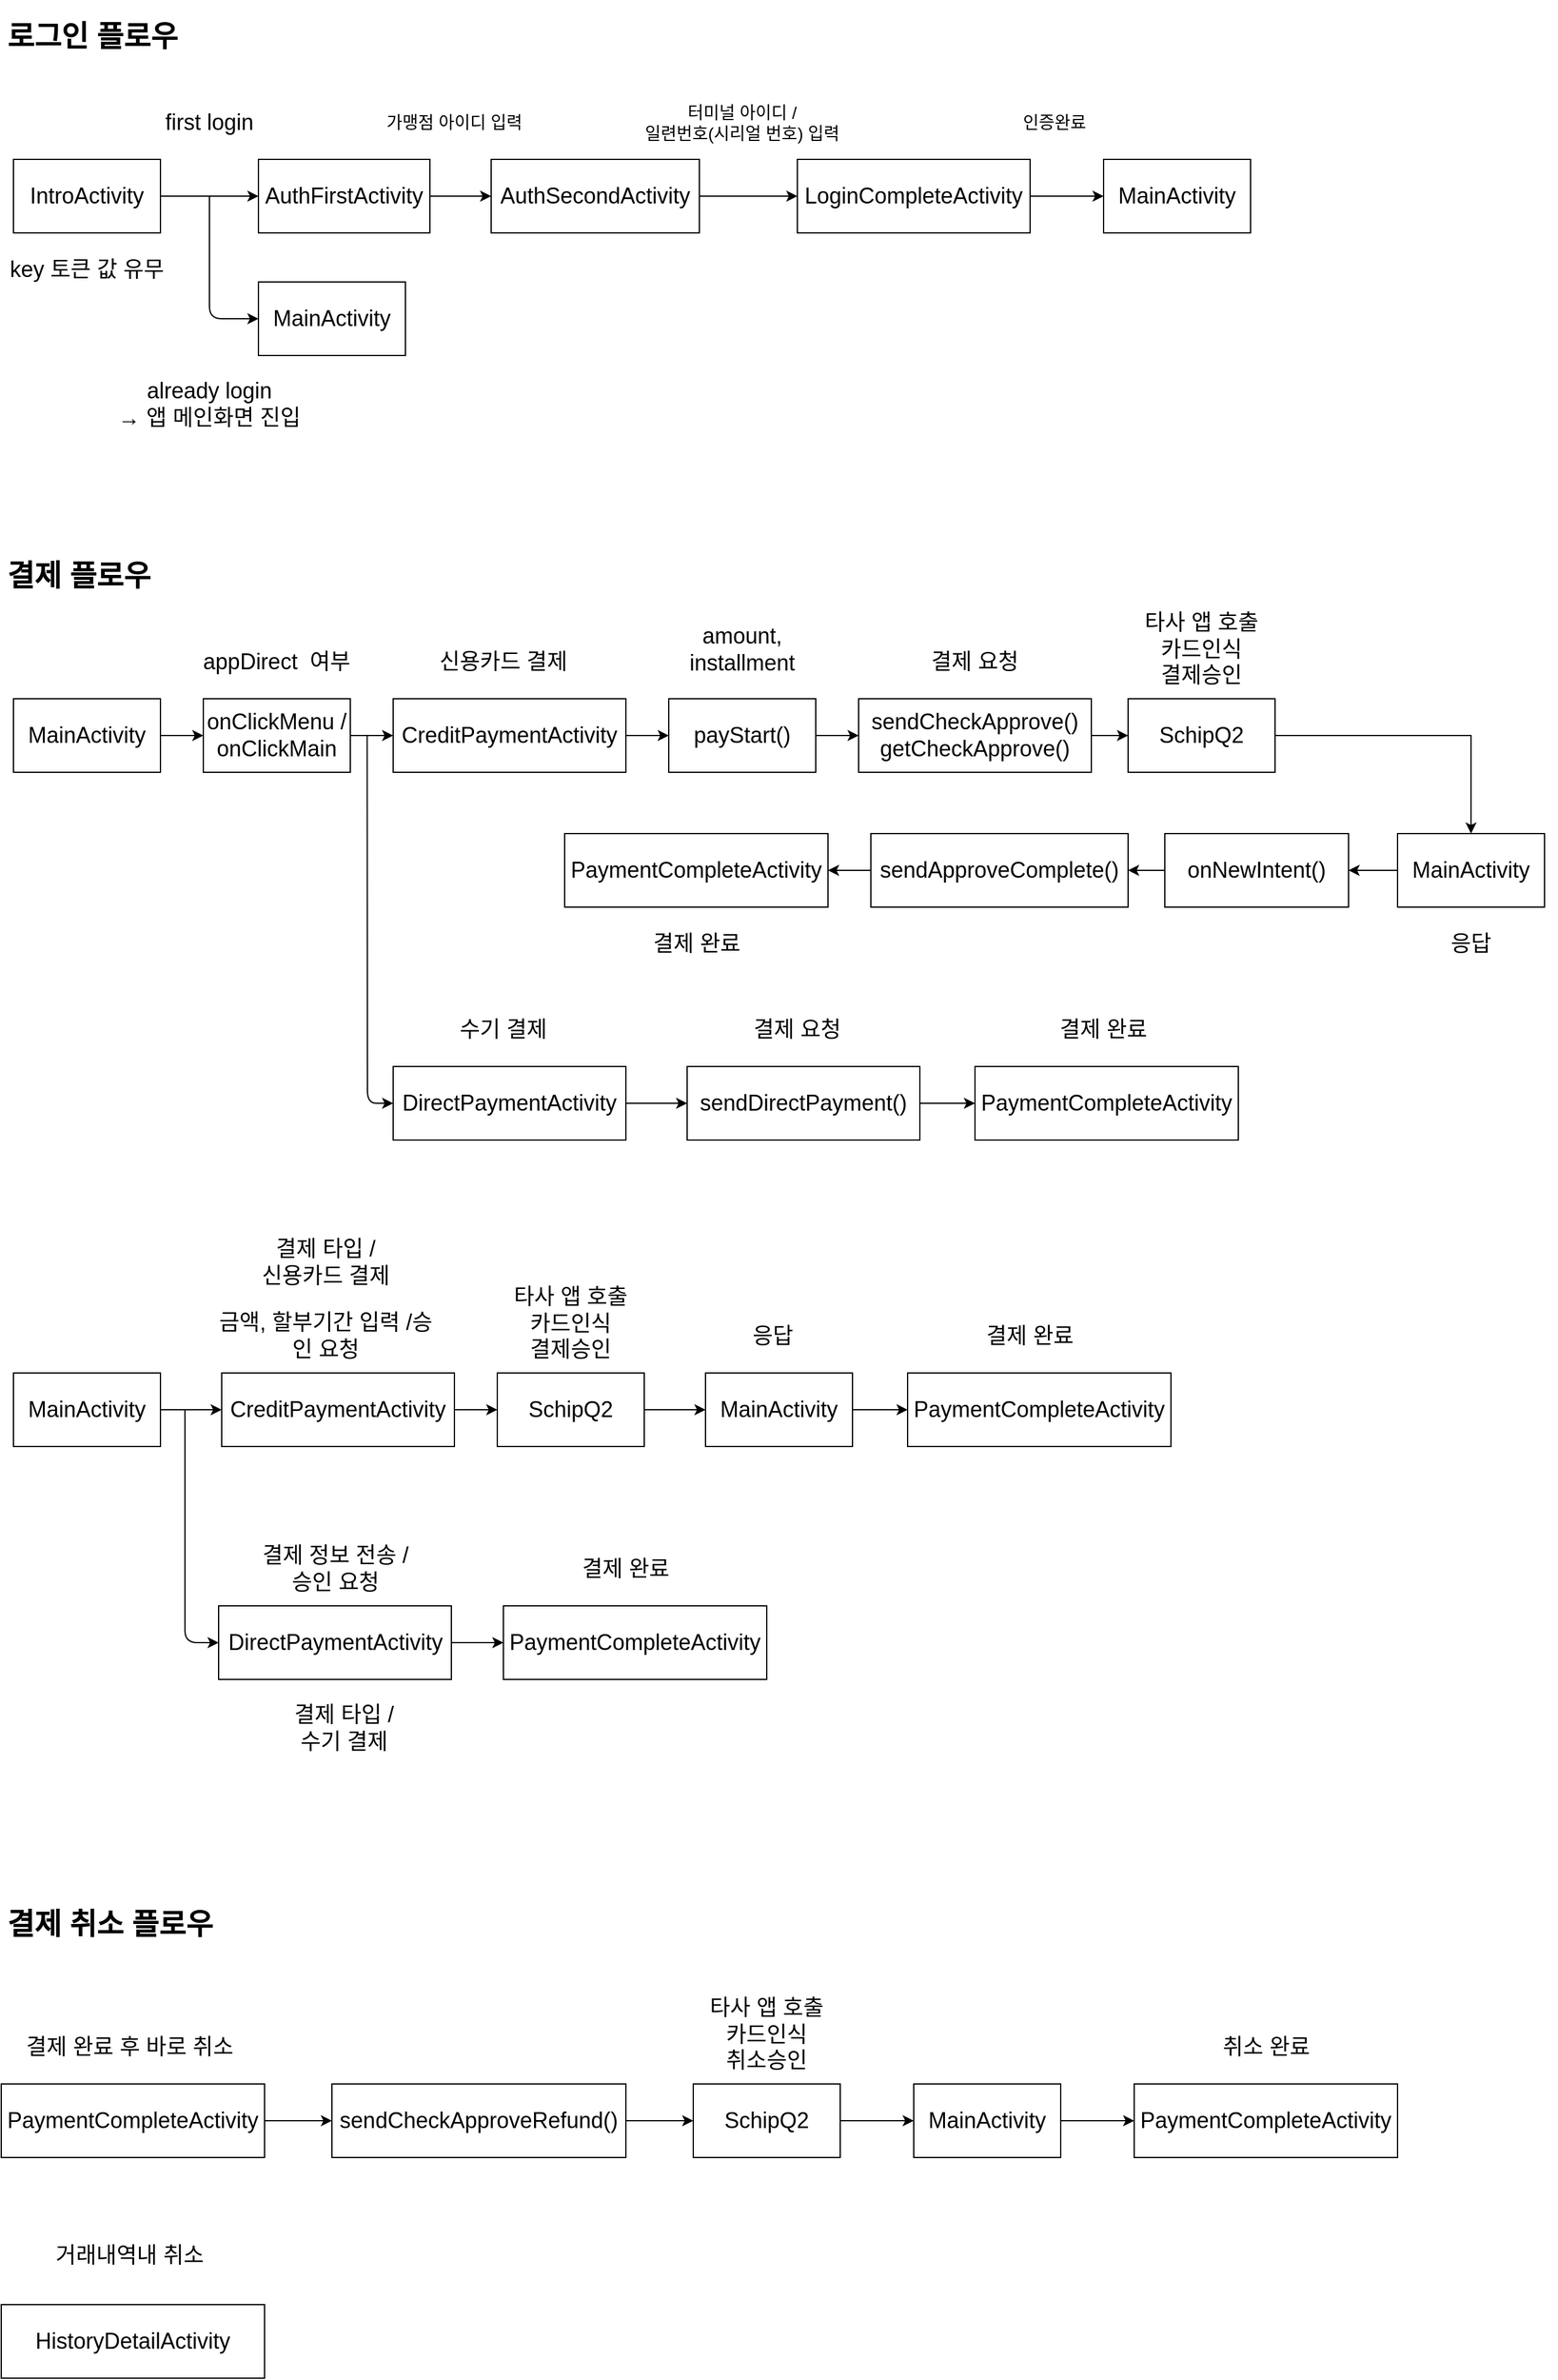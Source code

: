 <mxfile version="13.10.1" type="github">
  <diagram id="XsG1NGjMLy8Txl2xfddT" name="Page-1">
    <mxGraphModel dx="1902" dy="997" grid="1" gridSize="10" guides="1" tooltips="1" connect="1" arrows="1" fold="1" page="0" pageScale="1" pageWidth="1100" pageHeight="850" math="0" shadow="0">
      <root>
        <mxCell id="0" />
        <mxCell id="1" parent="0" />
        <mxCell id="rkTGoCr_PCal79WlTi9f-8" style="edgeStyle=orthogonalEdgeStyle;rounded=0;orthogonalLoop=1;jettySize=auto;html=1;" parent="1" source="rkTGoCr_PCal79WlTi9f-4" target="rkTGoCr_PCal79WlTi9f-5" edge="1">
          <mxGeometry relative="1" as="geometry" />
        </mxCell>
        <mxCell id="rkTGoCr_PCal79WlTi9f-4" value="&lt;font style=&quot;font-size: 18px&quot;&gt;IntroActivity&lt;/font&gt;" style="rounded=0;whiteSpace=wrap;html=1;" parent="1" vertex="1">
          <mxGeometry x="50" y="150" width="120" height="60" as="geometry" />
        </mxCell>
        <mxCell id="rkTGoCr_PCal79WlTi9f-24" value="" style="edgeStyle=orthogonalEdgeStyle;rounded=0;orthogonalLoop=1;jettySize=auto;html=1;" parent="1" source="rkTGoCr_PCal79WlTi9f-5" target="rkTGoCr_PCal79WlTi9f-16" edge="1">
          <mxGeometry relative="1" as="geometry" />
        </mxCell>
        <mxCell id="rkTGoCr_PCal79WlTi9f-5" value="&lt;font style=&quot;font-size: 18px&quot;&gt;AuthFirstActivity&lt;/font&gt;" style="rounded=0;whiteSpace=wrap;html=1;" parent="1" vertex="1">
          <mxGeometry x="250" y="150" width="140" height="60" as="geometry" />
        </mxCell>
        <mxCell id="rkTGoCr_PCal79WlTi9f-6" value="&lt;font style=&quot;font-size: 18px&quot;&gt;MainActivity&lt;/font&gt;" style="rounded=0;whiteSpace=wrap;html=1;" parent="1" vertex="1">
          <mxGeometry x="250" y="250" width="120" height="60" as="geometry" />
        </mxCell>
        <mxCell id="rkTGoCr_PCal79WlTi9f-11" value="&lt;h1&gt;로그인 플로우&lt;/h1&gt;" style="text;html=1;strokeColor=none;fillColor=none;spacing=5;spacingTop=-20;whiteSpace=wrap;overflow=hidden;rounded=0;" parent="1" vertex="1">
          <mxGeometry x="40" y="30" width="160" height="40" as="geometry" />
        </mxCell>
        <mxCell id="rkTGoCr_PCal79WlTi9f-12" value="&lt;h1&gt;결제 플로우&lt;/h1&gt;" style="text;html=1;strokeColor=none;fillColor=none;spacing=5;spacingTop=-20;whiteSpace=wrap;overflow=hidden;rounded=0;" parent="1" vertex="1">
          <mxGeometry x="40" y="470" width="160" height="40" as="geometry" />
        </mxCell>
        <mxCell id="rkTGoCr_PCal79WlTi9f-13" value="&lt;span style=&quot;font-size: 18px&quot;&gt;first login&lt;/span&gt;" style="text;html=1;strokeColor=none;fillColor=none;align=center;verticalAlign=middle;whiteSpace=wrap;rounded=0;" parent="1" vertex="1">
          <mxGeometry x="140" y="100" width="140" height="40" as="geometry" />
        </mxCell>
        <mxCell id="rkTGoCr_PCal79WlTi9f-14" value="" style="endArrow=classic;html=1;entryX=0;entryY=0.5;entryDx=0;entryDy=0;" parent="1" target="rkTGoCr_PCal79WlTi9f-6" edge="1">
          <mxGeometry width="50" height="50" relative="1" as="geometry">
            <mxPoint x="210" y="180" as="sourcePoint" />
            <mxPoint x="190" y="280" as="targetPoint" />
            <Array as="points">
              <mxPoint x="210" y="280" />
            </Array>
          </mxGeometry>
        </mxCell>
        <mxCell id="rkTGoCr_PCal79WlTi9f-15" value="&lt;span style=&quot;font-size: 18px&quot;&gt;already login&lt;br&gt;→ 앱 메인화면 진입&lt;br&gt;&lt;/span&gt;" style="text;html=1;strokeColor=none;fillColor=none;align=center;verticalAlign=middle;whiteSpace=wrap;rounded=0;" parent="1" vertex="1">
          <mxGeometry x="120" y="330" width="180" height="40" as="geometry" />
        </mxCell>
        <mxCell id="rkTGoCr_PCal79WlTi9f-25" value="" style="edgeStyle=orthogonalEdgeStyle;rounded=0;orthogonalLoop=1;jettySize=auto;html=1;" parent="1" source="rkTGoCr_PCal79WlTi9f-16" target="rkTGoCr_PCal79WlTi9f-20" edge="1">
          <mxGeometry relative="1" as="geometry" />
        </mxCell>
        <mxCell id="rkTGoCr_PCal79WlTi9f-16" value="&lt;font style=&quot;font-size: 18px&quot;&gt;AuthSecondActivity&lt;/font&gt;" style="rounded=0;whiteSpace=wrap;html=1;" parent="1" vertex="1">
          <mxGeometry x="440" y="150" width="170" height="60" as="geometry" />
        </mxCell>
        <mxCell id="rkTGoCr_PCal79WlTi9f-17" value="&lt;font style=&quot;font-size: 14px&quot;&gt;가맹점 아이디 입력&lt;/font&gt;" style="text;html=1;strokeColor=none;fillColor=none;align=center;verticalAlign=middle;whiteSpace=wrap;rounded=0;" parent="1" vertex="1">
          <mxGeometry x="340" y="100" width="140" height="40" as="geometry" />
        </mxCell>
        <mxCell id="rkTGoCr_PCal79WlTi9f-18" value="&lt;font style=&quot;font-size: 14px&quot;&gt;터미널 아이디 / &lt;br&gt;일련번호(시리얼 번호) 입력&lt;/font&gt;" style="text;html=1;strokeColor=none;fillColor=none;align=center;verticalAlign=middle;whiteSpace=wrap;rounded=0;" parent="1" vertex="1">
          <mxGeometry x="550" y="100" width="190" height="40" as="geometry" />
        </mxCell>
        <mxCell id="rkTGoCr_PCal79WlTi9f-26" value="" style="edgeStyle=orthogonalEdgeStyle;rounded=0;orthogonalLoop=1;jettySize=auto;html=1;" parent="1" source="rkTGoCr_PCal79WlTi9f-20" target="rkTGoCr_PCal79WlTi9f-22" edge="1">
          <mxGeometry relative="1" as="geometry" />
        </mxCell>
        <mxCell id="rkTGoCr_PCal79WlTi9f-20" value="&lt;font style=&quot;font-size: 18px&quot;&gt;LoginCompleteActivity&lt;/font&gt;" style="rounded=0;whiteSpace=wrap;html=1;" parent="1" vertex="1">
          <mxGeometry x="690" y="150" width="190" height="60" as="geometry" />
        </mxCell>
        <mxCell id="rkTGoCr_PCal79WlTi9f-21" value="&lt;font style=&quot;font-size: 14px&quot;&gt;인증완료&lt;/font&gt;" style="text;html=1;strokeColor=none;fillColor=none;align=center;verticalAlign=middle;whiteSpace=wrap;rounded=0;" parent="1" vertex="1">
          <mxGeometry x="830" y="100" width="140" height="40" as="geometry" />
        </mxCell>
        <mxCell id="rkTGoCr_PCal79WlTi9f-22" value="&lt;font style=&quot;font-size: 18px&quot;&gt;MainActivity&lt;/font&gt;" style="rounded=0;whiteSpace=wrap;html=1;" parent="1" vertex="1">
          <mxGeometry x="940" y="150" width="120" height="60" as="geometry" />
        </mxCell>
        <mxCell id="mfMiC9CGdWcLCocoqDuJ-2" value="" style="edgeStyle=orthogonalEdgeStyle;rounded=0;orthogonalLoop=1;jettySize=auto;html=1;" edge="1" parent="1" source="rkTGoCr_PCal79WlTi9f-23" target="Q_B2u1Nn1Y0NjtZ0O8QM-1">
          <mxGeometry relative="1" as="geometry" />
        </mxCell>
        <mxCell id="rkTGoCr_PCal79WlTi9f-23" value="&lt;font style=&quot;font-size: 18px&quot;&gt;MainActivity&lt;/font&gt;" style="rounded=0;whiteSpace=wrap;html=1;" parent="1" vertex="1">
          <mxGeometry x="50" y="590" width="120" height="60" as="geometry" />
        </mxCell>
        <mxCell id="rkTGoCr_PCal79WlTi9f-30" value="&lt;span style=&quot;font-size: 18px&quot;&gt;key 토큰 값 유무&lt;/span&gt;" style="text;html=1;strokeColor=none;fillColor=none;align=center;verticalAlign=middle;whiteSpace=wrap;rounded=0;" parent="1" vertex="1">
          <mxGeometry x="40" y="220" width="140" height="40" as="geometry" />
        </mxCell>
        <mxCell id="mfMiC9CGdWcLCocoqDuJ-3" value="" style="edgeStyle=orthogonalEdgeStyle;rounded=0;orthogonalLoop=1;jettySize=auto;html=1;" edge="1" parent="1" source="Q_B2u1Nn1Y0NjtZ0O8QM-1" target="Q_B2u1Nn1Y0NjtZ0O8QM-3">
          <mxGeometry relative="1" as="geometry" />
        </mxCell>
        <mxCell id="Q_B2u1Nn1Y0NjtZ0O8QM-1" value="&lt;font style=&quot;font-size: 18px&quot;&gt;onClickMenu /&lt;br&gt;onClickMain&lt;br&gt;&lt;/font&gt;" style="rounded=0;whiteSpace=wrap;html=1;" parent="1" vertex="1">
          <mxGeometry x="205" y="590" width="120" height="60" as="geometry" />
        </mxCell>
        <mxCell id="mfMiC9CGdWcLCocoqDuJ-4" value="" style="edgeStyle=orthogonalEdgeStyle;rounded=0;orthogonalLoop=1;jettySize=auto;html=1;" edge="1" parent="1" source="Q_B2u1Nn1Y0NjtZ0O8QM-3" target="Q_B2u1Nn1Y0NjtZ0O8QM-9">
          <mxGeometry relative="1" as="geometry" />
        </mxCell>
        <mxCell id="Q_B2u1Nn1Y0NjtZ0O8QM-3" value="&lt;font style=&quot;font-size: 18px&quot;&gt;CreditPaymentActivity&lt;br&gt;&lt;/font&gt;" style="rounded=0;whiteSpace=wrap;html=1;" parent="1" vertex="1">
          <mxGeometry x="360" y="590" width="190" height="60" as="geometry" />
        </mxCell>
        <mxCell id="mfMiC9CGdWcLCocoqDuJ-18" value="" style="edgeStyle=orthogonalEdgeStyle;rounded=0;orthogonalLoop=1;jettySize=auto;html=1;" edge="1" parent="1" source="Q_B2u1Nn1Y0NjtZ0O8QM-4" target="0Azxwh3zIwe1iMM0iR9Q-50">
          <mxGeometry relative="1" as="geometry" />
        </mxCell>
        <mxCell id="Q_B2u1Nn1Y0NjtZ0O8QM-4" value="&lt;font style=&quot;font-size: 18px&quot;&gt;DirectPaymentActivity&lt;br&gt;&lt;/font&gt;" style="rounded=0;whiteSpace=wrap;html=1;" parent="1" vertex="1">
          <mxGeometry x="360" y="890" width="190" height="60" as="geometry" />
        </mxCell>
        <mxCell id="Q_B2u1Nn1Y0NjtZ0O8QM-6" value="&lt;span style=&quot;font-size: 18px&quot;&gt;appDirect&amp;nbsp; 여부&lt;/span&gt;" style="text;html=1;strokeColor=none;fillColor=none;align=center;verticalAlign=middle;whiteSpace=wrap;rounded=0;" parent="1" vertex="1">
          <mxGeometry x="195" y="540" width="140" height="40" as="geometry" />
        </mxCell>
        <mxCell id="Q_B2u1Nn1Y0NjtZ0O8QM-7" value="&lt;span style=&quot;font-size: 18px&quot;&gt;신용카드 결제&lt;/span&gt;" style="text;html=1;strokeColor=none;fillColor=none;align=center;verticalAlign=middle;whiteSpace=wrap;rounded=0;" parent="1" vertex="1">
          <mxGeometry x="380" y="540" width="140" height="40" as="geometry" />
        </mxCell>
        <mxCell id="Q_B2u1Nn1Y0NjtZ0O8QM-8" value="&lt;span style=&quot;font-size: 18px&quot;&gt;수기 결제&lt;/span&gt;" style="text;html=1;strokeColor=none;fillColor=none;align=center;verticalAlign=middle;whiteSpace=wrap;rounded=0;" parent="1" vertex="1">
          <mxGeometry x="380" y="840" width="140" height="40" as="geometry" />
        </mxCell>
        <mxCell id="mfMiC9CGdWcLCocoqDuJ-5" value="" style="edgeStyle=orthogonalEdgeStyle;rounded=0;orthogonalLoop=1;jettySize=auto;html=1;" edge="1" parent="1" source="Q_B2u1Nn1Y0NjtZ0O8QM-9" target="Q_B2u1Nn1Y0NjtZ0O8QM-11">
          <mxGeometry relative="1" as="geometry" />
        </mxCell>
        <mxCell id="Q_B2u1Nn1Y0NjtZ0O8QM-9" value="&lt;font style=&quot;font-size: 18px&quot;&gt;payStart()&lt;/font&gt;" style="rounded=0;whiteSpace=wrap;html=1;" parent="1" vertex="1">
          <mxGeometry x="585" y="590" width="120" height="60" as="geometry" />
        </mxCell>
        <mxCell id="Q_B2u1Nn1Y0NjtZ0O8QM-10" value="&lt;span style=&quot;font-size: 18px&quot;&gt;amount, installment&lt;/span&gt;" style="text;html=1;strokeColor=none;fillColor=none;align=center;verticalAlign=middle;whiteSpace=wrap;rounded=0;" parent="1" vertex="1">
          <mxGeometry x="575" y="530" width="140" height="40" as="geometry" />
        </mxCell>
        <mxCell id="0Azxwh3zIwe1iMM0iR9Q-41" value="" style="edgeStyle=orthogonalEdgeStyle;rounded=0;orthogonalLoop=1;jettySize=auto;html=1;" parent="1" source="Q_B2u1Nn1Y0NjtZ0O8QM-11" target="Q_B2u1Nn1Y0NjtZ0O8QM-12" edge="1">
          <mxGeometry relative="1" as="geometry" />
        </mxCell>
        <mxCell id="Q_B2u1Nn1Y0NjtZ0O8QM-11" value="&lt;font style=&quot;font-size: 18px&quot;&gt;sendCheckApprove()&lt;br&gt;getCheckApprove()&lt;br&gt;&lt;/font&gt;" style="rounded=0;whiteSpace=wrap;html=1;" parent="1" vertex="1">
          <mxGeometry x="740" y="590" width="190" height="60" as="geometry" />
        </mxCell>
        <mxCell id="0Azxwh3zIwe1iMM0iR9Q-39" value="" style="edgeStyle=orthogonalEdgeStyle;rounded=0;orthogonalLoop=1;jettySize=auto;html=1;" parent="1" source="Q_B2u1Nn1Y0NjtZ0O8QM-12" target="Q_B2u1Nn1Y0NjtZ0O8QM-15" edge="1">
          <mxGeometry relative="1" as="geometry" />
        </mxCell>
        <mxCell id="Q_B2u1Nn1Y0NjtZ0O8QM-12" value="&lt;font style=&quot;font-size: 18px&quot;&gt;SchipQ2&lt;/font&gt;" style="rounded=0;whiteSpace=wrap;html=1;" parent="1" vertex="1">
          <mxGeometry x="960" y="590" width="120" height="60" as="geometry" />
        </mxCell>
        <mxCell id="0Azxwh3zIwe1iMM0iR9Q-40" value="" style="edgeStyle=orthogonalEdgeStyle;rounded=0;orthogonalLoop=1;jettySize=auto;html=1;entryX=1;entryY=0.5;entryDx=0;entryDy=0;" parent="1" source="Q_B2u1Nn1Y0NjtZ0O8QM-15" target="Q_B2u1Nn1Y0NjtZ0O8QM-17" edge="1">
          <mxGeometry relative="1" as="geometry" />
        </mxCell>
        <mxCell id="Q_B2u1Nn1Y0NjtZ0O8QM-15" value="&lt;font style=&quot;font-size: 18px&quot;&gt;MainActivity&lt;/font&gt;" style="rounded=0;whiteSpace=wrap;html=1;" parent="1" vertex="1">
          <mxGeometry x="1180" y="700" width="120" height="60" as="geometry" />
        </mxCell>
        <mxCell id="mfMiC9CGdWcLCocoqDuJ-7" value="" style="edgeStyle=orthogonalEdgeStyle;rounded=0;orthogonalLoop=1;jettySize=auto;html=1;" edge="1" parent="1" source="Q_B2u1Nn1Y0NjtZ0O8QM-17" target="0Azxwh3zIwe1iMM0iR9Q-7">
          <mxGeometry relative="1" as="geometry" />
        </mxCell>
        <mxCell id="Q_B2u1Nn1Y0NjtZ0O8QM-17" value="&lt;font style=&quot;font-size: 18px&quot;&gt;onNewIntent()&lt;br&gt;&lt;/font&gt;" style="rounded=0;whiteSpace=wrap;html=1;" parent="1" vertex="1">
          <mxGeometry x="990" y="700" width="150" height="60" as="geometry" />
        </mxCell>
        <mxCell id="Q_B2u1Nn1Y0NjtZ0O8QM-18" value="&lt;span style=&quot;font-size: 18px&quot;&gt;타사 앱 호출&lt;br&gt;&lt;/span&gt;&lt;span style=&quot;font-size: 18px&quot;&gt;카드인식&lt;/span&gt;&lt;span style=&quot;font-size: 18px&quot;&gt;&lt;br&gt;결제승인&lt;br&gt;&lt;/span&gt;" style="text;html=1;strokeColor=none;fillColor=none;align=center;verticalAlign=middle;whiteSpace=wrap;rounded=0;" parent="1" vertex="1">
          <mxGeometry x="950" y="530" width="140" height="40" as="geometry" />
        </mxCell>
        <mxCell id="Q_B2u1Nn1Y0NjtZ0O8QM-19" value="&lt;span style=&quot;font-size: 18px&quot;&gt;응답&lt;/span&gt;" style="text;html=1;strokeColor=none;fillColor=none;align=center;verticalAlign=middle;whiteSpace=wrap;rounded=0;" parent="1" vertex="1">
          <mxGeometry x="1170" y="770" width="140" height="40" as="geometry" />
        </mxCell>
        <mxCell id="Q_B2u1Nn1Y0NjtZ0O8QM-20" value="&lt;span style=&quot;font-size: 18px&quot;&gt;결제 요청&lt;/span&gt;" style="text;html=1;strokeColor=none;fillColor=none;align=center;verticalAlign=middle;whiteSpace=wrap;rounded=0;" parent="1" vertex="1">
          <mxGeometry x="765" y="540" width="140" height="40" as="geometry" />
        </mxCell>
        <mxCell id="mfMiC9CGdWcLCocoqDuJ-32" value="" style="edgeStyle=orthogonalEdgeStyle;rounded=0;orthogonalLoop=1;jettySize=auto;html=1;" edge="1" parent="1" source="0Azxwh3zIwe1iMM0iR9Q-1" target="0Azxwh3zIwe1iMM0iR9Q-2">
          <mxGeometry relative="1" as="geometry" />
        </mxCell>
        <mxCell id="0Azxwh3zIwe1iMM0iR9Q-1" value="&lt;font style=&quot;font-size: 18px&quot;&gt;PaymentCompleteActivity&lt;br&gt;&lt;/font&gt;" style="rounded=0;whiteSpace=wrap;html=1;" parent="1" vertex="1">
          <mxGeometry x="40" y="1720" width="215" height="60" as="geometry" />
        </mxCell>
        <mxCell id="mfMiC9CGdWcLCocoqDuJ-33" value="" style="edgeStyle=orthogonalEdgeStyle;rounded=0;orthogonalLoop=1;jettySize=auto;html=1;" edge="1" parent="1" source="0Azxwh3zIwe1iMM0iR9Q-2" target="0Azxwh3zIwe1iMM0iR9Q-4">
          <mxGeometry relative="1" as="geometry" />
        </mxCell>
        <mxCell id="0Azxwh3zIwe1iMM0iR9Q-2" value="&lt;font style=&quot;font-size: 18px&quot;&gt;sendCheckApproveRefund()&lt;/font&gt;" style="rounded=0;whiteSpace=wrap;html=1;" parent="1" vertex="1">
          <mxGeometry x="310" y="1720" width="240" height="60" as="geometry" />
        </mxCell>
        <mxCell id="0Azxwh3zIwe1iMM0iR9Q-3" value="&lt;h1&gt;결제 취소 플로우&lt;/h1&gt;" style="text;html=1;strokeColor=none;fillColor=none;spacing=5;spacingTop=-20;whiteSpace=wrap;overflow=hidden;rounded=0;" parent="1" vertex="1">
          <mxGeometry x="40" y="1570" width="200" height="40" as="geometry" />
        </mxCell>
        <mxCell id="mfMiC9CGdWcLCocoqDuJ-34" value="" style="edgeStyle=orthogonalEdgeStyle;rounded=0;orthogonalLoop=1;jettySize=auto;html=1;" edge="1" parent="1" source="0Azxwh3zIwe1iMM0iR9Q-4" target="mfMiC9CGdWcLCocoqDuJ-29">
          <mxGeometry relative="1" as="geometry" />
        </mxCell>
        <mxCell id="0Azxwh3zIwe1iMM0iR9Q-4" value="&lt;font style=&quot;font-size: 18px&quot;&gt;SchipQ2&lt;/font&gt;" style="rounded=0;whiteSpace=wrap;html=1;" parent="1" vertex="1">
          <mxGeometry x="605" y="1720" width="120" height="60" as="geometry" />
        </mxCell>
        <mxCell id="0Azxwh3zIwe1iMM0iR9Q-5" value="&lt;span style=&quot;font-size: 18px&quot;&gt;타사 앱 호출&lt;br&gt;카드인식&lt;br&gt;취소승인&lt;br&gt;&lt;/span&gt;" style="text;html=1;strokeColor=none;fillColor=none;align=center;verticalAlign=middle;whiteSpace=wrap;rounded=0;" parent="1" vertex="1">
          <mxGeometry x="595" y="1660" width="140" height="40" as="geometry" />
        </mxCell>
        <mxCell id="0Azxwh3zIwe1iMM0iR9Q-6" value="&lt;font style=&quot;font-size: 18px&quot;&gt;PaymentCompleteActivity&lt;br&gt;&lt;/font&gt;" style="rounded=0;whiteSpace=wrap;html=1;" parent="1" vertex="1">
          <mxGeometry x="500" y="700" width="215" height="60" as="geometry" />
        </mxCell>
        <mxCell id="mfMiC9CGdWcLCocoqDuJ-8" value="" style="edgeStyle=orthogonalEdgeStyle;rounded=0;orthogonalLoop=1;jettySize=auto;html=1;" edge="1" parent="1" source="0Azxwh3zIwe1iMM0iR9Q-7" target="0Azxwh3zIwe1iMM0iR9Q-6">
          <mxGeometry relative="1" as="geometry" />
        </mxCell>
        <mxCell id="0Azxwh3zIwe1iMM0iR9Q-7" value="&lt;font style=&quot;font-size: 18px&quot;&gt;sendApproveComplete()&lt;br&gt;&lt;/font&gt;" style="rounded=0;whiteSpace=wrap;html=1;" parent="1" vertex="1">
          <mxGeometry x="750" y="700" width="210" height="60" as="geometry" />
        </mxCell>
        <mxCell id="0Azxwh3zIwe1iMM0iR9Q-32" value="" style="edgeStyle=orthogonalEdgeStyle;rounded=0;orthogonalLoop=1;jettySize=auto;html=1;" parent="1" source="0Azxwh3zIwe1iMM0iR9Q-13" target="0Azxwh3zIwe1iMM0iR9Q-15" edge="1">
          <mxGeometry relative="1" as="geometry">
            <Array as="points">
              <mxPoint x="190" y="1170" />
              <mxPoint x="190" y="1170" />
            </Array>
          </mxGeometry>
        </mxCell>
        <mxCell id="0Azxwh3zIwe1iMM0iR9Q-13" value="&lt;font style=&quot;font-size: 18px&quot;&gt;MainActivity&lt;/font&gt;" style="rounded=0;whiteSpace=wrap;html=1;" parent="1" vertex="1">
          <mxGeometry x="50" y="1140" width="120" height="60" as="geometry" />
        </mxCell>
        <mxCell id="0Azxwh3zIwe1iMM0iR9Q-33" value="" style="edgeStyle=orthogonalEdgeStyle;rounded=0;orthogonalLoop=1;jettySize=auto;html=1;" parent="1" source="0Azxwh3zIwe1iMM0iR9Q-15" target="0Azxwh3zIwe1iMM0iR9Q-21" edge="1">
          <mxGeometry relative="1" as="geometry" />
        </mxCell>
        <mxCell id="0Azxwh3zIwe1iMM0iR9Q-15" value="&lt;font style=&quot;font-size: 18px&quot;&gt;CreditPaymentActivity&lt;br&gt;&lt;/font&gt;" style="rounded=0;whiteSpace=wrap;html=1;" parent="1" vertex="1">
          <mxGeometry x="220" y="1140" width="190" height="60" as="geometry" />
        </mxCell>
        <mxCell id="0Azxwh3zIwe1iMM0iR9Q-17" value="&lt;span style=&quot;font-size: 18px&quot;&gt;금액, 할부기간 입력 /승인 요청&lt;/span&gt;" style="text;html=1;strokeColor=none;fillColor=none;align=center;verticalAlign=middle;whiteSpace=wrap;rounded=0;" parent="1" vertex="1">
          <mxGeometry x="215" y="1090" width="180" height="40" as="geometry" />
        </mxCell>
        <mxCell id="0Azxwh3zIwe1iMM0iR9Q-34" value="" style="edgeStyle=orthogonalEdgeStyle;rounded=0;orthogonalLoop=1;jettySize=auto;html=1;" parent="1" source="0Azxwh3zIwe1iMM0iR9Q-21" target="0Azxwh3zIwe1iMM0iR9Q-23" edge="1">
          <mxGeometry relative="1" as="geometry" />
        </mxCell>
        <mxCell id="0Azxwh3zIwe1iMM0iR9Q-21" value="&lt;font style=&quot;font-size: 18px&quot;&gt;SchipQ2&lt;/font&gt;" style="rounded=0;whiteSpace=wrap;html=1;" parent="1" vertex="1">
          <mxGeometry x="445" y="1140" width="120" height="60" as="geometry" />
        </mxCell>
        <mxCell id="0Azxwh3zIwe1iMM0iR9Q-35" value="" style="edgeStyle=orthogonalEdgeStyle;rounded=0;orthogonalLoop=1;jettySize=auto;html=1;" parent="1" source="0Azxwh3zIwe1iMM0iR9Q-23" target="0Azxwh3zIwe1iMM0iR9Q-28" edge="1">
          <mxGeometry relative="1" as="geometry" />
        </mxCell>
        <mxCell id="0Azxwh3zIwe1iMM0iR9Q-23" value="&lt;font style=&quot;font-size: 18px&quot;&gt;MainActivity&lt;/font&gt;" style="rounded=0;whiteSpace=wrap;html=1;" parent="1" vertex="1">
          <mxGeometry x="615" y="1140" width="120" height="60" as="geometry" />
        </mxCell>
        <mxCell id="0Azxwh3zIwe1iMM0iR9Q-26" value="&lt;span style=&quot;font-size: 18px&quot;&gt;응답&lt;/span&gt;" style="text;html=1;strokeColor=none;fillColor=none;align=center;verticalAlign=middle;whiteSpace=wrap;rounded=0;" parent="1" vertex="1">
          <mxGeometry x="600" y="1090" width="140" height="40" as="geometry" />
        </mxCell>
        <mxCell id="0Azxwh3zIwe1iMM0iR9Q-28" value="&lt;font style=&quot;font-size: 18px&quot;&gt;PaymentCompleteActivity&lt;br&gt;&lt;/font&gt;" style="rounded=0;whiteSpace=wrap;html=1;" parent="1" vertex="1">
          <mxGeometry x="780" y="1140" width="215" height="60" as="geometry" />
        </mxCell>
        <mxCell id="0Azxwh3zIwe1iMM0iR9Q-30" value="&lt;span style=&quot;font-size: 18px&quot;&gt;결제 완료&lt;/span&gt;" style="text;html=1;strokeColor=none;fillColor=none;align=center;verticalAlign=middle;whiteSpace=wrap;rounded=0;" parent="1" vertex="1">
          <mxGeometry x="810" y="1090" width="140" height="40" as="geometry" />
        </mxCell>
        <mxCell id="0Azxwh3zIwe1iMM0iR9Q-36" value="&lt;span style=&quot;font-size: 18px&quot;&gt;결제 타입 / &lt;br&gt;신용카드 결제&lt;/span&gt;" style="text;html=1;strokeColor=none;fillColor=none;align=center;verticalAlign=middle;whiteSpace=wrap;rounded=0;" parent="1" vertex="1">
          <mxGeometry x="235" y="1030" width="140" height="40" as="geometry" />
        </mxCell>
        <mxCell id="0Azxwh3zIwe1iMM0iR9Q-38" style="edgeStyle=orthogonalEdgeStyle;rounded=0;orthogonalLoop=1;jettySize=auto;html=1;exitX=0.5;exitY=1;exitDx=0;exitDy=0;" parent="1" source="0Azxwh3zIwe1iMM0iR9Q-17" target="0Azxwh3zIwe1iMM0iR9Q-17" edge="1">
          <mxGeometry relative="1" as="geometry" />
        </mxCell>
        <mxCell id="mfMiC9CGdWcLCocoqDuJ-15" value="" style="edgeStyle=orthogonalEdgeStyle;rounded=0;orthogonalLoop=1;jettySize=auto;html=1;" edge="1" parent="1" source="0Azxwh3zIwe1iMM0iR9Q-43" target="0Azxwh3zIwe1iMM0iR9Q-51">
          <mxGeometry relative="1" as="geometry" />
        </mxCell>
        <mxCell id="0Azxwh3zIwe1iMM0iR9Q-43" value="&lt;font style=&quot;font-size: 18px&quot;&gt;DirectPaymentActivity&lt;br&gt;&lt;/font&gt;" style="rounded=0;whiteSpace=wrap;html=1;" parent="1" vertex="1">
          <mxGeometry x="217.5" y="1330" width="190" height="60" as="geometry" />
        </mxCell>
        <mxCell id="0Azxwh3zIwe1iMM0iR9Q-48" value="&lt;span style=&quot;font-size: 18px&quot;&gt;결제 타입 / &lt;br&gt;수기 결제&lt;/span&gt;" style="text;html=1;strokeColor=none;fillColor=none;align=center;verticalAlign=middle;whiteSpace=wrap;rounded=0;" parent="1" vertex="1">
          <mxGeometry x="250" y="1410" width="140" height="40" as="geometry" />
        </mxCell>
        <mxCell id="0Azxwh3zIwe1iMM0iR9Q-49" value="&lt;span style=&quot;font-size: 18px&quot;&gt;결제 정보 전송 /&lt;br&gt;승인 요청&lt;br&gt;&lt;/span&gt;" style="text;html=1;strokeColor=none;fillColor=none;align=center;verticalAlign=middle;whiteSpace=wrap;rounded=0;" parent="1" vertex="1">
          <mxGeometry x="222.5" y="1280" width="180" height="40" as="geometry" />
        </mxCell>
        <mxCell id="mfMiC9CGdWcLCocoqDuJ-19" value="" style="edgeStyle=orthogonalEdgeStyle;rounded=0;orthogonalLoop=1;jettySize=auto;html=1;" edge="1" parent="1" source="0Azxwh3zIwe1iMM0iR9Q-50" target="mfMiC9CGdWcLCocoqDuJ-11">
          <mxGeometry relative="1" as="geometry" />
        </mxCell>
        <mxCell id="0Azxwh3zIwe1iMM0iR9Q-50" value="&lt;font style=&quot;font-size: 18px&quot;&gt;sendDirectPayment()&lt;br&gt;&lt;/font&gt;" style="rounded=0;whiteSpace=wrap;html=1;" parent="1" vertex="1">
          <mxGeometry x="600" y="890" width="190" height="60" as="geometry" />
        </mxCell>
        <mxCell id="0Azxwh3zIwe1iMM0iR9Q-51" value="&lt;font style=&quot;font-size: 18px&quot;&gt;PaymentCompleteActivity&lt;br&gt;&lt;/font&gt;" style="rounded=0;whiteSpace=wrap;html=1;" parent="1" vertex="1">
          <mxGeometry x="450" y="1330" width="215" height="60" as="geometry" />
        </mxCell>
        <mxCell id="mfMiC9CGdWcLCocoqDuJ-1" value="&lt;span style=&quot;font-size: 18px&quot;&gt;결제 완료&lt;/span&gt;" style="text;html=1;strokeColor=none;fillColor=none;align=center;verticalAlign=middle;whiteSpace=wrap;rounded=0;" vertex="1" parent="1">
          <mxGeometry x="480" y="1280" width="140" height="40" as="geometry" />
        </mxCell>
        <mxCell id="mfMiC9CGdWcLCocoqDuJ-10" value="" style="endArrow=classic;html=1;entryX=0;entryY=0.5;entryDx=0;entryDy=0;" edge="1" parent="1" target="0Azxwh3zIwe1iMM0iR9Q-43">
          <mxGeometry width="50" height="50" relative="1" as="geometry">
            <mxPoint x="190" y="1170" as="sourcePoint" />
            <mxPoint x="218" y="1356" as="targetPoint" />
            <Array as="points">
              <mxPoint x="190" y="1360" />
            </Array>
          </mxGeometry>
        </mxCell>
        <mxCell id="mfMiC9CGdWcLCocoqDuJ-11" value="&lt;font style=&quot;font-size: 18px&quot;&gt;PaymentCompleteActivity&lt;br&gt;&lt;/font&gt;" style="rounded=0;whiteSpace=wrap;html=1;" vertex="1" parent="1">
          <mxGeometry x="835" y="890" width="215" height="60" as="geometry" />
        </mxCell>
        <mxCell id="mfMiC9CGdWcLCocoqDuJ-12" value="&lt;span style=&quot;font-size: 18px&quot;&gt;결제 완료&lt;/span&gt;" style="text;html=1;strokeColor=none;fillColor=none;align=center;verticalAlign=middle;whiteSpace=wrap;rounded=0;" vertex="1" parent="1">
          <mxGeometry x="537.5" y="770" width="140" height="40" as="geometry" />
        </mxCell>
        <mxCell id="mfMiC9CGdWcLCocoqDuJ-22" value="&lt;font style=&quot;font-size: 18px&quot;&gt;HistoryDetailActivity&lt;br&gt;&lt;/font&gt;" style="rounded=0;whiteSpace=wrap;html=1;" vertex="1" parent="1">
          <mxGeometry x="40" y="1900" width="215" height="60" as="geometry" />
        </mxCell>
        <mxCell id="mfMiC9CGdWcLCocoqDuJ-23" value="&lt;span style=&quot;font-size: 18px&quot;&gt;결제 완료 후 바로 취소&lt;/span&gt;" style="text;html=1;strokeColor=none;fillColor=none;align=center;verticalAlign=middle;whiteSpace=wrap;rounded=0;" vertex="1" parent="1">
          <mxGeometry x="50" y="1670" width="190" height="40" as="geometry" />
        </mxCell>
        <mxCell id="mfMiC9CGdWcLCocoqDuJ-24" value="&lt;span style=&quot;font-size: 18px&quot;&gt;거래내역내 취소&lt;/span&gt;" style="text;html=1;strokeColor=none;fillColor=none;align=center;verticalAlign=middle;whiteSpace=wrap;rounded=0;" vertex="1" parent="1">
          <mxGeometry x="50" y="1840" width="190" height="40" as="geometry" />
        </mxCell>
        <mxCell id="mfMiC9CGdWcLCocoqDuJ-27" value="" style="endArrow=classic;html=1;entryX=0;entryY=0.5;entryDx=0;entryDy=0;" edge="1" parent="1" target="Q_B2u1Nn1Y0NjtZ0O8QM-4">
          <mxGeometry width="50" height="50" relative="1" as="geometry">
            <mxPoint x="338.75" y="620" as="sourcePoint" />
            <mxPoint x="366.25" y="810" as="targetPoint" />
            <Array as="points">
              <mxPoint x="339" y="920" />
            </Array>
          </mxGeometry>
        </mxCell>
        <mxCell id="mfMiC9CGdWcLCocoqDuJ-35" value="" style="edgeStyle=orthogonalEdgeStyle;rounded=0;orthogonalLoop=1;jettySize=auto;html=1;" edge="1" parent="1" source="mfMiC9CGdWcLCocoqDuJ-29" target="mfMiC9CGdWcLCocoqDuJ-30">
          <mxGeometry relative="1" as="geometry" />
        </mxCell>
        <mxCell id="mfMiC9CGdWcLCocoqDuJ-29" value="&lt;font style=&quot;font-size: 18px&quot;&gt;MainActivity&lt;/font&gt;" style="rounded=0;whiteSpace=wrap;html=1;" vertex="1" parent="1">
          <mxGeometry x="785" y="1720" width="120" height="60" as="geometry" />
        </mxCell>
        <mxCell id="mfMiC9CGdWcLCocoqDuJ-30" value="&lt;font style=&quot;font-size: 18px&quot;&gt;PaymentCompleteActivity&lt;br&gt;&lt;/font&gt;" style="rounded=0;whiteSpace=wrap;html=1;" vertex="1" parent="1">
          <mxGeometry x="965" y="1720" width="215" height="60" as="geometry" />
        </mxCell>
        <mxCell id="mfMiC9CGdWcLCocoqDuJ-31" value="&lt;span style=&quot;font-size: 18px&quot;&gt;취소 완료&lt;/span&gt;" style="text;html=1;strokeColor=none;fillColor=none;align=center;verticalAlign=middle;whiteSpace=wrap;rounded=0;" vertex="1" parent="1">
          <mxGeometry x="1002.5" y="1670" width="140" height="40" as="geometry" />
        </mxCell>
        <mxCell id="mfMiC9CGdWcLCocoqDuJ-36" value="&lt;span style=&quot;font-size: 18px&quot;&gt;결제 완료&lt;/span&gt;" style="text;html=1;strokeColor=none;fillColor=none;align=center;verticalAlign=middle;whiteSpace=wrap;rounded=0;" vertex="1" parent="1">
          <mxGeometry x="870" y="840" width="140" height="40" as="geometry" />
        </mxCell>
        <mxCell id="mfMiC9CGdWcLCocoqDuJ-37" value="&lt;span style=&quot;font-size: 18px&quot;&gt;결제 요청&lt;/span&gt;" style="text;html=1;strokeColor=none;fillColor=none;align=center;verticalAlign=middle;whiteSpace=wrap;rounded=0;" vertex="1" parent="1">
          <mxGeometry x="620" y="840" width="140" height="40" as="geometry" />
        </mxCell>
        <mxCell id="mfMiC9CGdWcLCocoqDuJ-39" value="&lt;span style=&quot;font-size: 18px&quot;&gt;타사 앱 호출&lt;br&gt;&lt;/span&gt;&lt;span style=&quot;font-size: 18px&quot;&gt;카드인식&lt;/span&gt;&lt;span style=&quot;font-size: 18px&quot;&gt;&lt;br&gt;결제승인&lt;br&gt;&lt;/span&gt;" style="text;html=1;strokeColor=none;fillColor=none;align=center;verticalAlign=middle;whiteSpace=wrap;rounded=0;" vertex="1" parent="1">
          <mxGeometry x="435" y="1080" width="140" height="40" as="geometry" />
        </mxCell>
      </root>
    </mxGraphModel>
  </diagram>
</mxfile>
